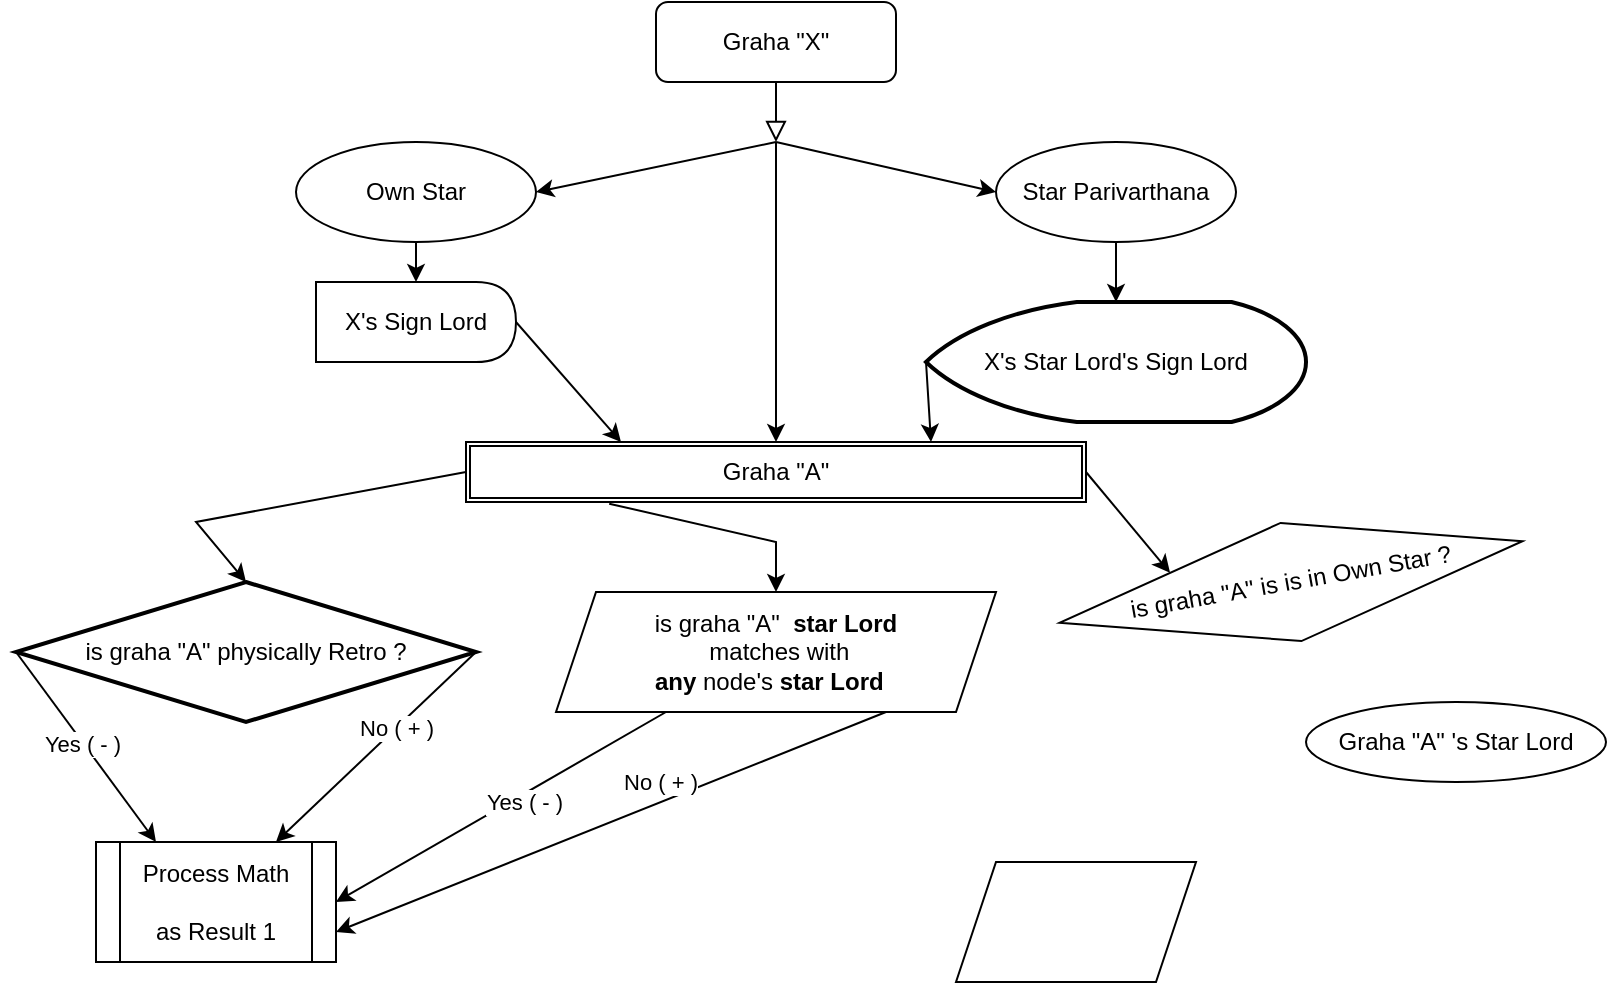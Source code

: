 <mxfile version="24.7.1" type="github">
  <diagram id="C5RBs43oDa-KdzZeNtuy" name="Page-1">
    <mxGraphModel dx="1195" dy="650" grid="1" gridSize="10" guides="1" tooltips="1" connect="1" arrows="1" fold="1" page="1" pageScale="1" pageWidth="827" pageHeight="1169" math="0" shadow="0">
      <root>
        <mxCell id="WIyWlLk6GJQsqaUBKTNV-0" />
        <mxCell id="WIyWlLk6GJQsqaUBKTNV-1" parent="WIyWlLk6GJQsqaUBKTNV-0" />
        <mxCell id="WIyWlLk6GJQsqaUBKTNV-2" value="" style="rounded=0;html=1;jettySize=auto;orthogonalLoop=1;fontSize=11;endArrow=block;endFill=0;endSize=8;strokeWidth=1;shadow=0;labelBackgroundColor=none;edgeStyle=orthogonalEdgeStyle;" parent="WIyWlLk6GJQsqaUBKTNV-1" source="WIyWlLk6GJQsqaUBKTNV-3" edge="1">
          <mxGeometry relative="1" as="geometry">
            <mxPoint x="400" y="130" as="targetPoint" />
          </mxGeometry>
        </mxCell>
        <mxCell id="WIyWlLk6GJQsqaUBKTNV-3" value="Graha &quot;X&quot;" style="rounded=1;whiteSpace=wrap;html=1;fontSize=12;glass=0;strokeWidth=1;shadow=0;" parent="WIyWlLk6GJQsqaUBKTNV-1" vertex="1">
          <mxGeometry x="340" y="60" width="120" height="40" as="geometry" />
        </mxCell>
        <mxCell id="94dIZ5HQVLKkKVLcG0mk-1" value="Own Star" style="ellipse;whiteSpace=wrap;html=1;" vertex="1" parent="WIyWlLk6GJQsqaUBKTNV-1">
          <mxGeometry x="160" y="130" width="120" height="50" as="geometry" />
        </mxCell>
        <mxCell id="94dIZ5HQVLKkKVLcG0mk-2" value="Star Parivarthana" style="ellipse;whiteSpace=wrap;html=1;" vertex="1" parent="WIyWlLk6GJQsqaUBKTNV-1">
          <mxGeometry x="510" y="130" width="120" height="50" as="geometry" />
        </mxCell>
        <mxCell id="94dIZ5HQVLKkKVLcG0mk-4" value="X&#39;s Sign Lord" style="shape=delay;whiteSpace=wrap;html=1;" vertex="1" parent="WIyWlLk6GJQsqaUBKTNV-1">
          <mxGeometry x="170" y="200" width="100" height="40" as="geometry" />
        </mxCell>
        <mxCell id="94dIZ5HQVLKkKVLcG0mk-5" value="X&#39;s Star Lord&#39;s Sign Lord" style="strokeWidth=2;html=1;shape=mxgraph.flowchart.display;whiteSpace=wrap;" vertex="1" parent="WIyWlLk6GJQsqaUBKTNV-1">
          <mxGeometry x="475" y="210" width="190" height="60" as="geometry" />
        </mxCell>
        <mxCell id="94dIZ5HQVLKkKVLcG0mk-6" value="" style="endArrow=classic;html=1;rounded=0;exitX=0.5;exitY=1;exitDx=0;exitDy=0;" edge="1" parent="WIyWlLk6GJQsqaUBKTNV-1" source="94dIZ5HQVLKkKVLcG0mk-1" target="94dIZ5HQVLKkKVLcG0mk-4">
          <mxGeometry width="50" height="50" relative="1" as="geometry">
            <mxPoint x="390" y="410" as="sourcePoint" />
            <mxPoint x="440" y="360" as="targetPoint" />
          </mxGeometry>
        </mxCell>
        <mxCell id="94dIZ5HQVLKkKVLcG0mk-7" value="" style="endArrow=classic;html=1;rounded=0;exitX=0.5;exitY=1;exitDx=0;exitDy=0;entryX=0.5;entryY=0;entryDx=0;entryDy=0;entryPerimeter=0;" edge="1" parent="WIyWlLk6GJQsqaUBKTNV-1" source="94dIZ5HQVLKkKVLcG0mk-2" target="94dIZ5HQVLKkKVLcG0mk-5">
          <mxGeometry width="50" height="50" relative="1" as="geometry">
            <mxPoint x="390" y="410" as="sourcePoint" />
            <mxPoint x="440" y="360" as="targetPoint" />
          </mxGeometry>
        </mxCell>
        <mxCell id="94dIZ5HQVLKkKVLcG0mk-9" value="" style="endArrow=classic;html=1;rounded=0;entryX=1;entryY=0.5;entryDx=0;entryDy=0;" edge="1" parent="WIyWlLk6GJQsqaUBKTNV-1" target="94dIZ5HQVLKkKVLcG0mk-1">
          <mxGeometry width="50" height="50" relative="1" as="geometry">
            <mxPoint x="400" y="130" as="sourcePoint" />
            <mxPoint x="440" y="360" as="targetPoint" />
          </mxGeometry>
        </mxCell>
        <mxCell id="94dIZ5HQVLKkKVLcG0mk-10" value="" style="endArrow=classic;html=1;rounded=0;entryX=0;entryY=0.5;entryDx=0;entryDy=0;" edge="1" parent="WIyWlLk6GJQsqaUBKTNV-1" target="94dIZ5HQVLKkKVLcG0mk-2">
          <mxGeometry width="50" height="50" relative="1" as="geometry">
            <mxPoint x="400" y="130" as="sourcePoint" />
            <mxPoint x="430" y="180" as="targetPoint" />
          </mxGeometry>
        </mxCell>
        <mxCell id="94dIZ5HQVLKkKVLcG0mk-11" value="" style="endArrow=classic;html=1;rounded=0;entryX=0.5;entryY=0;entryDx=0;entryDy=0;" edge="1" parent="WIyWlLk6GJQsqaUBKTNV-1" target="94dIZ5HQVLKkKVLcG0mk-13">
          <mxGeometry width="50" height="50" relative="1" as="geometry">
            <mxPoint x="400" y="130" as="sourcePoint" />
            <mxPoint x="400" y="300" as="targetPoint" />
          </mxGeometry>
        </mxCell>
        <mxCell id="94dIZ5HQVLKkKVLcG0mk-13" value="Graha &quot;A&quot;" style="shape=ext;double=1;rounded=0;whiteSpace=wrap;html=1;" vertex="1" parent="WIyWlLk6GJQsqaUBKTNV-1">
          <mxGeometry x="245" y="280" width="310" height="30" as="geometry" />
        </mxCell>
        <mxCell id="94dIZ5HQVLKkKVLcG0mk-15" value="" style="endArrow=classic;html=1;rounded=0;exitX=1;exitY=0.5;exitDx=0;exitDy=0;entryX=0.25;entryY=0;entryDx=0;entryDy=0;" edge="1" parent="WIyWlLk6GJQsqaUBKTNV-1" source="94dIZ5HQVLKkKVLcG0mk-4" target="94dIZ5HQVLKkKVLcG0mk-13">
          <mxGeometry width="50" height="50" relative="1" as="geometry">
            <mxPoint x="430" y="340" as="sourcePoint" />
            <mxPoint x="480" y="290" as="targetPoint" />
          </mxGeometry>
        </mxCell>
        <mxCell id="94dIZ5HQVLKkKVLcG0mk-16" value="" style="endArrow=classic;html=1;rounded=0;exitX=0;exitY=0.5;exitDx=0;exitDy=0;exitPerimeter=0;entryX=0.75;entryY=0;entryDx=0;entryDy=0;" edge="1" parent="WIyWlLk6GJQsqaUBKTNV-1" source="94dIZ5HQVLKkKVLcG0mk-5" target="94dIZ5HQVLKkKVLcG0mk-13">
          <mxGeometry width="50" height="50" relative="1" as="geometry">
            <mxPoint x="430" y="340" as="sourcePoint" />
            <mxPoint x="480" y="290" as="targetPoint" />
          </mxGeometry>
        </mxCell>
        <mxCell id="94dIZ5HQVLKkKVLcG0mk-18" value="is graha &quot;A&quot; physically Retro ?" style="strokeWidth=2;html=1;shape=mxgraph.flowchart.decision;whiteSpace=wrap;" vertex="1" parent="WIyWlLk6GJQsqaUBKTNV-1">
          <mxGeometry x="20" y="350" width="230" height="70" as="geometry" />
        </mxCell>
        <mxCell id="94dIZ5HQVLKkKVLcG0mk-35" value="" style="endArrow=classic;html=1;rounded=0;exitX=0;exitY=0.5;exitDx=0;exitDy=0;entryX=0.5;entryY=0;entryDx=0;entryDy=0;entryPerimeter=0;" edge="1" parent="WIyWlLk6GJQsqaUBKTNV-1" source="94dIZ5HQVLKkKVLcG0mk-13" target="94dIZ5HQVLKkKVLcG0mk-18">
          <mxGeometry width="50" height="50" relative="1" as="geometry">
            <mxPoint x="430" y="240" as="sourcePoint" />
            <mxPoint x="480" y="190" as="targetPoint" />
            <Array as="points">
              <mxPoint x="110" y="320" />
            </Array>
          </mxGeometry>
        </mxCell>
        <mxCell id="94dIZ5HQVLKkKVLcG0mk-36" value="" style="endArrow=classic;html=1;rounded=0;exitX=0.231;exitY=1.028;exitDx=0;exitDy=0;exitPerimeter=0;" edge="1" parent="WIyWlLk6GJQsqaUBKTNV-1" source="94dIZ5HQVLKkKVLcG0mk-13" target="94dIZ5HQVLKkKVLcG0mk-48">
          <mxGeometry width="50" height="50" relative="1" as="geometry">
            <mxPoint x="430" y="240" as="sourcePoint" />
            <mxPoint x="505" y="355" as="targetPoint" />
            <Array as="points">
              <mxPoint x="400" y="330" />
            </Array>
          </mxGeometry>
        </mxCell>
        <mxCell id="94dIZ5HQVLKkKVLcG0mk-37" value="" style="endArrow=classic;html=1;rounded=0;exitX=1;exitY=0.5;exitDx=0;exitDy=0;exitPerimeter=0;entryX=0.75;entryY=0;entryDx=0;entryDy=0;" edge="1" parent="WIyWlLk6GJQsqaUBKTNV-1" source="94dIZ5HQVLKkKVLcG0mk-18" target="94dIZ5HQVLKkKVLcG0mk-39">
          <mxGeometry width="50" height="50" relative="1" as="geometry">
            <mxPoint x="430" y="410" as="sourcePoint" />
            <mxPoint x="310" y="440" as="targetPoint" />
          </mxGeometry>
        </mxCell>
        <mxCell id="94dIZ5HQVLKkKVLcG0mk-44" value="No ( + )" style="edgeLabel;html=1;align=center;verticalAlign=middle;resizable=0;points=[];" vertex="1" connectable="0" parent="94dIZ5HQVLKkKVLcG0mk-37">
          <mxGeometry x="-0.199" relative="1" as="geometry">
            <mxPoint as="offset" />
          </mxGeometry>
        </mxCell>
        <mxCell id="94dIZ5HQVLKkKVLcG0mk-38" value="" style="endArrow=classic;html=1;rounded=0;exitX=0;exitY=0.5;exitDx=0;exitDy=0;exitPerimeter=0;entryX=0.25;entryY=0;entryDx=0;entryDy=0;" edge="1" parent="WIyWlLk6GJQsqaUBKTNV-1" source="94dIZ5HQVLKkKVLcG0mk-18" target="94dIZ5HQVLKkKVLcG0mk-39">
          <mxGeometry width="50" height="50" relative="1" as="geometry">
            <mxPoint x="430" y="410" as="sourcePoint" />
            <mxPoint x="290" y="470" as="targetPoint" />
          </mxGeometry>
        </mxCell>
        <mxCell id="94dIZ5HQVLKkKVLcG0mk-43" value="Yes ( - )" style="edgeLabel;html=1;align=center;verticalAlign=middle;resizable=0;points=[];" vertex="1" connectable="0" parent="94dIZ5HQVLKkKVLcG0mk-38">
          <mxGeometry x="-0.407" y="-2" relative="1" as="geometry">
            <mxPoint x="14" y="16" as="offset" />
          </mxGeometry>
        </mxCell>
        <mxCell id="94dIZ5HQVLKkKVLcG0mk-39" value="Process Math&lt;br&gt;&lt;br&gt;as Result 1" style="shape=process;whiteSpace=wrap;html=1;backgroundOutline=1;" vertex="1" parent="WIyWlLk6GJQsqaUBKTNV-1">
          <mxGeometry x="60" y="480" width="120" height="60" as="geometry" />
        </mxCell>
        <mxCell id="94dIZ5HQVLKkKVLcG0mk-41" value="" style="endArrow=classic;html=1;rounded=0;entryX=1;entryY=0.5;entryDx=0;entryDy=0;exitX=0.25;exitY=1;exitDx=0;exitDy=0;" edge="1" parent="WIyWlLk6GJQsqaUBKTNV-1" source="94dIZ5HQVLKkKVLcG0mk-48" target="94dIZ5HQVLKkKVLcG0mk-39">
          <mxGeometry width="50" height="50" relative="1" as="geometry">
            <mxPoint x="505" y="415" as="sourcePoint" />
            <mxPoint x="480" y="360" as="targetPoint" />
          </mxGeometry>
        </mxCell>
        <mxCell id="94dIZ5HQVLKkKVLcG0mk-46" value="Yes ( - )" style="edgeLabel;html=1;align=center;verticalAlign=middle;resizable=0;points=[];" vertex="1" connectable="0" parent="94dIZ5HQVLKkKVLcG0mk-41">
          <mxGeometry x="-0.112" y="3" relative="1" as="geometry">
            <mxPoint as="offset" />
          </mxGeometry>
        </mxCell>
        <mxCell id="94dIZ5HQVLKkKVLcG0mk-42" value="" style="endArrow=classic;html=1;rounded=0;exitX=0.75;exitY=1;exitDx=0;exitDy=0;entryX=1;entryY=0.75;entryDx=0;entryDy=0;" edge="1" parent="WIyWlLk6GJQsqaUBKTNV-1" source="94dIZ5HQVLKkKVLcG0mk-48" target="94dIZ5HQVLKkKVLcG0mk-39">
          <mxGeometry width="50" height="50" relative="1" as="geometry">
            <mxPoint x="730" y="385" as="sourcePoint" />
            <mxPoint x="480" y="360" as="targetPoint" />
          </mxGeometry>
        </mxCell>
        <mxCell id="94dIZ5HQVLKkKVLcG0mk-47" value="No ( + )" style="edgeLabel;html=1;align=center;verticalAlign=middle;resizable=0;points=[];" vertex="1" connectable="0" parent="94dIZ5HQVLKkKVLcG0mk-42">
          <mxGeometry x="0.056" y="2" relative="1" as="geometry">
            <mxPoint x="31" y="-25" as="offset" />
          </mxGeometry>
        </mxCell>
        <mxCell id="94dIZ5HQVLKkKVLcG0mk-48" value="is graha &quot;A&quot;&amp;nbsp; &lt;b&gt;star Lord&lt;/b&gt;&lt;br&gt;&amp;nbsp;matches with&lt;br&gt;&amp;nbsp;&lt;b&gt;any &lt;/b&gt;node&#39;s &lt;b&gt;star Lord&lt;/b&gt;&amp;nbsp; &amp;nbsp;" style="shape=parallelogram;perimeter=parallelogramPerimeter;whiteSpace=wrap;html=1;fixedSize=1;" vertex="1" parent="WIyWlLk6GJQsqaUBKTNV-1">
          <mxGeometry x="290" y="355" width="220" height="60" as="geometry" />
        </mxCell>
        <mxCell id="94dIZ5HQVLKkKVLcG0mk-50" value="is graha &quot;A&quot; is is in Own Star ?" style="rhombus;whiteSpace=wrap;html=1;rotation=-10;" vertex="1" parent="WIyWlLk6GJQsqaUBKTNV-1">
          <mxGeometry x="540" y="320" width="235" height="60" as="geometry" />
        </mxCell>
        <mxCell id="94dIZ5HQVLKkKVLcG0mk-51" value="" style="endArrow=classic;html=1;rounded=0;exitX=1;exitY=0.5;exitDx=0;exitDy=0;entryX=0;entryY=0;entryDx=0;entryDy=0;" edge="1" parent="WIyWlLk6GJQsqaUBKTNV-1" source="94dIZ5HQVLKkKVLcG0mk-13" target="94dIZ5HQVLKkKVLcG0mk-50">
          <mxGeometry width="50" height="50" relative="1" as="geometry">
            <mxPoint x="640" y="320" as="sourcePoint" />
            <mxPoint x="480" y="360" as="targetPoint" />
          </mxGeometry>
        </mxCell>
        <mxCell id="94dIZ5HQVLKkKVLcG0mk-53" value="Graha &quot;A&quot; &#39;s Star Lord" style="ellipse;whiteSpace=wrap;html=1;" vertex="1" parent="WIyWlLk6GJQsqaUBKTNV-1">
          <mxGeometry x="665" y="410" width="150" height="40" as="geometry" />
        </mxCell>
        <mxCell id="94dIZ5HQVLKkKVLcG0mk-54" value="" style="shape=parallelogram;perimeter=parallelogramPerimeter;whiteSpace=wrap;html=1;fixedSize=1;" vertex="1" parent="WIyWlLk6GJQsqaUBKTNV-1">
          <mxGeometry x="490" y="490" width="120" height="60" as="geometry" />
        </mxCell>
      </root>
    </mxGraphModel>
  </diagram>
</mxfile>

